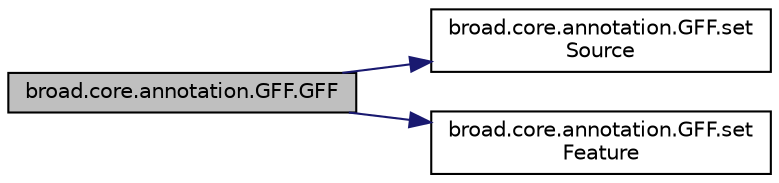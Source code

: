 digraph "broad.core.annotation.GFF.GFF"
{
  edge [fontname="Helvetica",fontsize="10",labelfontname="Helvetica",labelfontsize="10"];
  node [fontname="Helvetica",fontsize="10",shape=record];
  rankdir="LR";
  Node1 [label="broad.core.annotation.GFF.GFF",height=0.2,width=0.4,color="black", fillcolor="grey75", style="filled" fontcolor="black"];
  Node1 -> Node2 [color="midnightblue",fontsize="10",style="solid"];
  Node2 [label="broad.core.annotation.GFF.set\lSource",height=0.2,width=0.4,color="black", fillcolor="white", style="filled",URL="$classbroad_1_1core_1_1annotation_1_1_g_f_f.html#add3d2dedb1d2dd60bc151c7a8ae3dd99"];
  Node1 -> Node3 [color="midnightblue",fontsize="10",style="solid"];
  Node3 [label="broad.core.annotation.GFF.set\lFeature",height=0.2,width=0.4,color="black", fillcolor="white", style="filled",URL="$classbroad_1_1core_1_1annotation_1_1_g_f_f.html#af47cdf69076679c5c3ef472a2f233f7f"];
}
